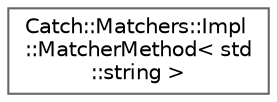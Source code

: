 digraph "Graphical Class Hierarchy"
{
 // LATEX_PDF_SIZE
  bgcolor="transparent";
  edge [fontname=Helvetica,fontsize=10,labelfontname=Helvetica,labelfontsize=10];
  node [fontname=Helvetica,fontsize=10,shape=box,height=0.2,width=0.4];
  rankdir="LR";
  Node0 [label="Catch::Matchers::Impl\l::MatcherMethod\< std\l::string \>",height=0.2,width=0.4,color="grey40", fillcolor="white", style="filled",URL="$struct_catch_1_1_matchers_1_1_impl_1_1_matcher_method.html",tooltip=" "];
}
